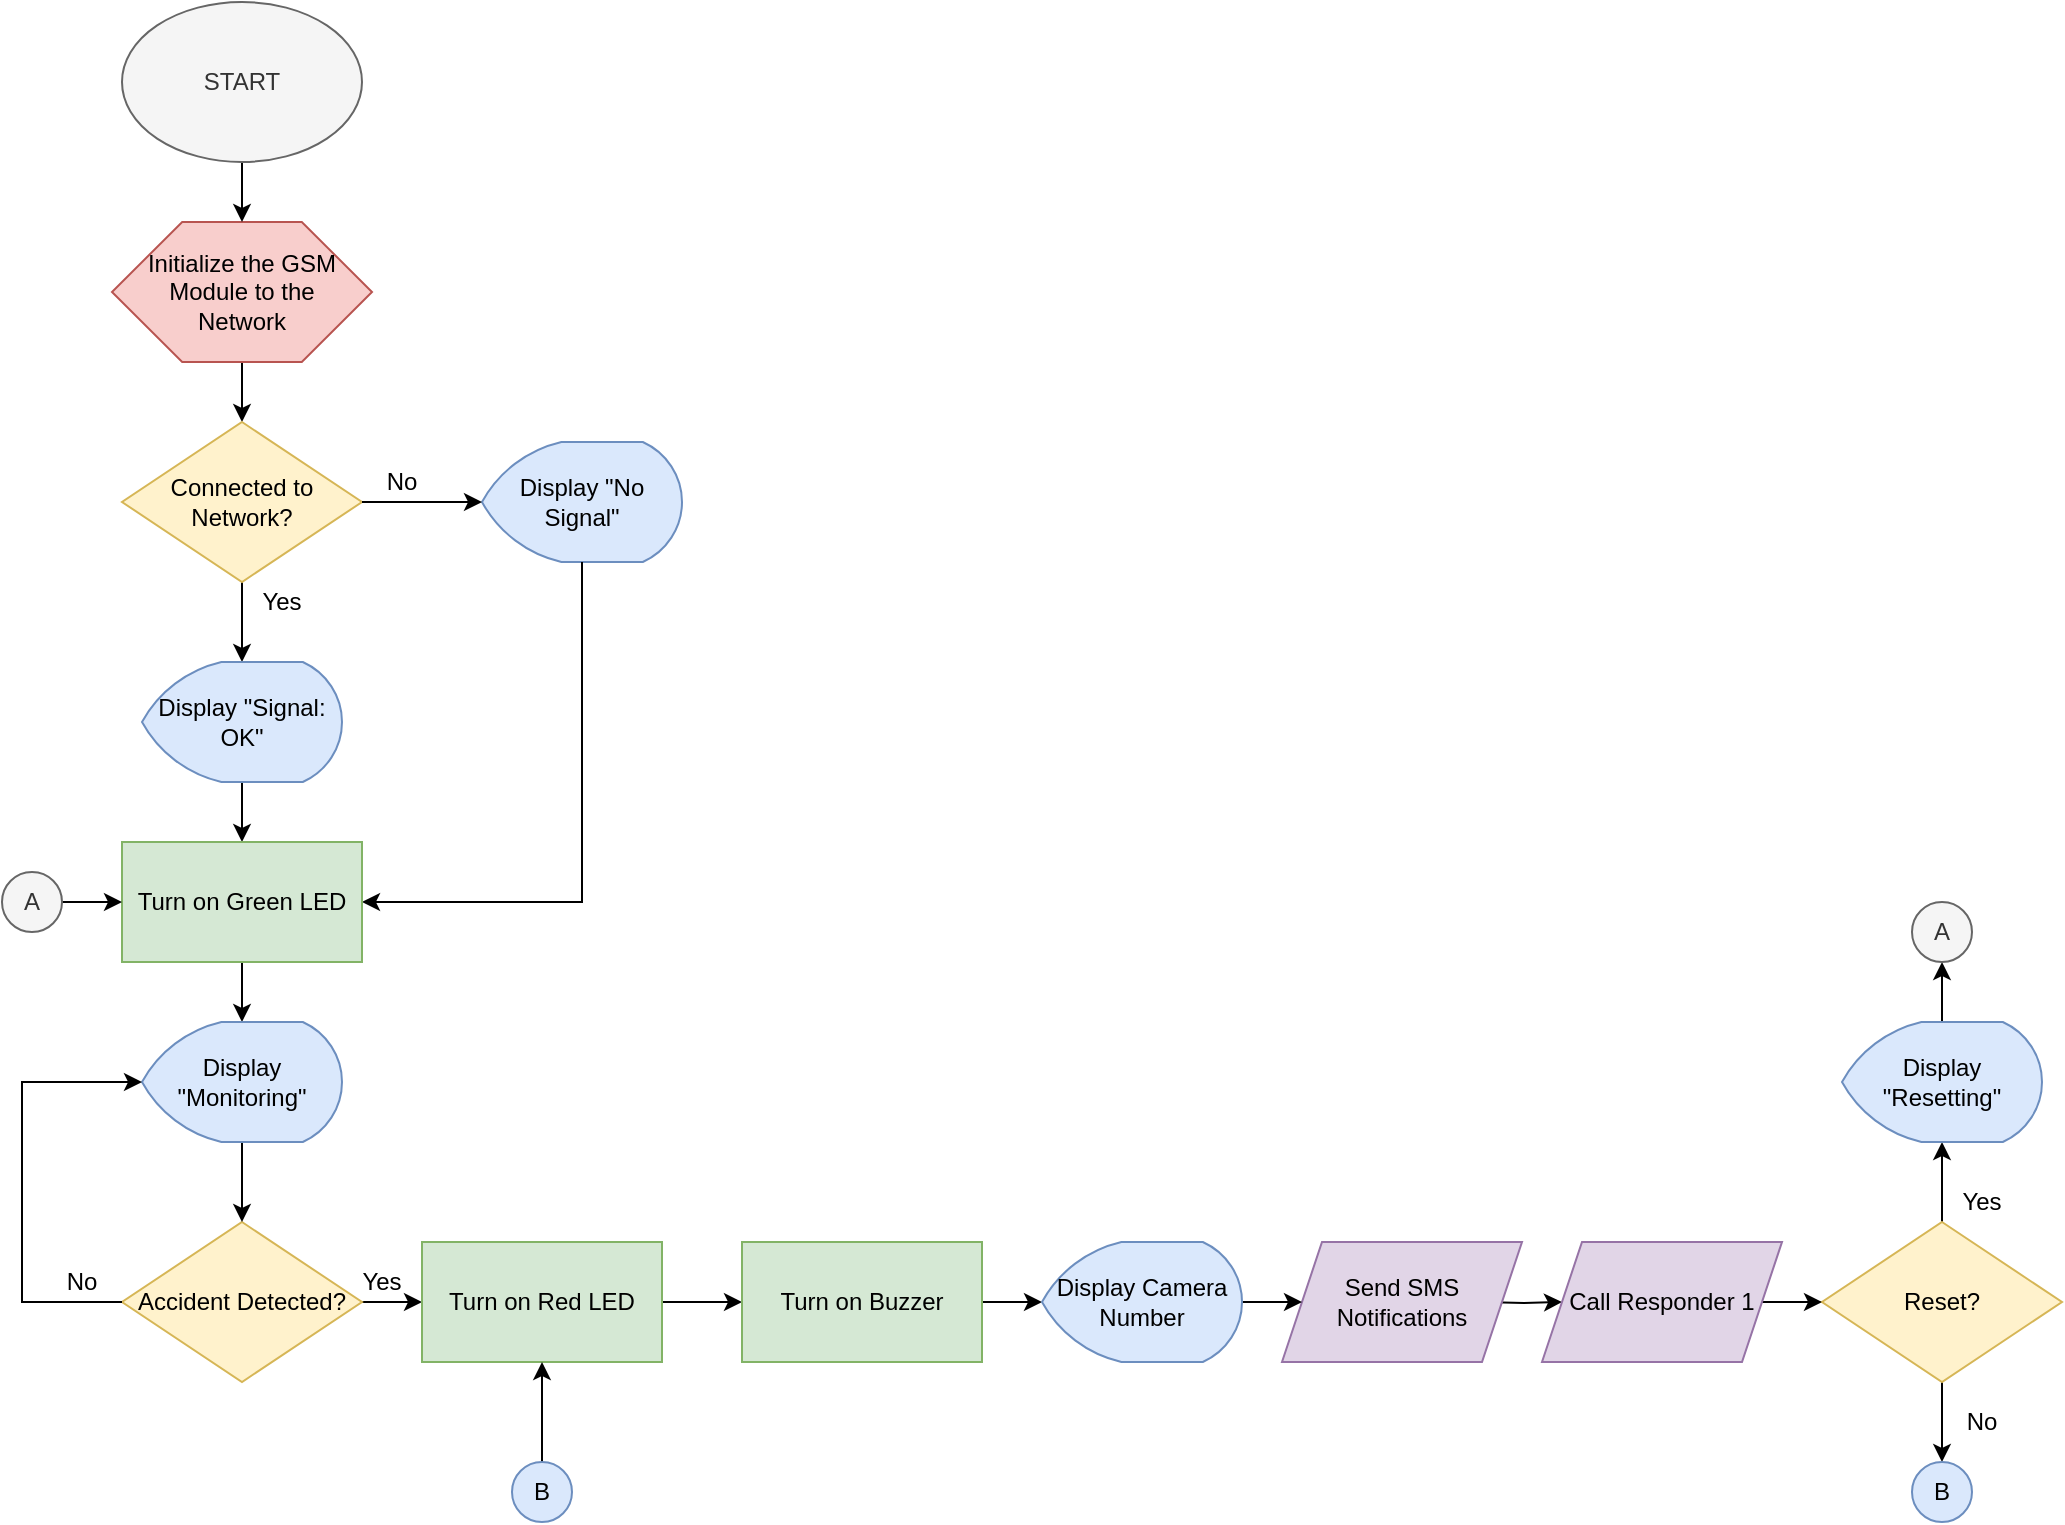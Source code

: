 <mxfile version="13.7.9" type="device"><diagram id="DoAcvvt4hXJtIPKlbpED" name="Page-1"><mxGraphModel dx="1022" dy="582" grid="1" gridSize="10" guides="1" tooltips="1" connect="1" arrows="1" fold="1" page="1" pageScale="1" pageWidth="1700" pageHeight="1100" math="0" shadow="0"><root><mxCell id="0"/><mxCell id="1" parent="0"/><mxCell id="nWtWLu7DmBUYAaAUTVEN-34" value="" style="edgeStyle=orthogonalEdgeStyle;rounded=0;orthogonalLoop=1;jettySize=auto;html=1;" parent="1" source="nWtWLu7DmBUYAaAUTVEN-30" edge="1"><mxGeometry relative="1" as="geometry"><mxPoint x="560" y="440" as="targetPoint"/></mxGeometry></mxCell><mxCell id="nWtWLu7DmBUYAaAUTVEN-30" value="" style="verticalLabelPosition=bottom;verticalAlign=top;html=1;shape=hexagon;perimeter=hexagonPerimeter2;arcSize=6;size=0.27;strokeWidth=1;fillColor=#f8cecc;strokeColor=#b85450;" parent="1" vertex="1"><mxGeometry x="495" y="340" width="130" height="70" as="geometry"/></mxCell><mxCell id="nWtWLu7DmBUYAaAUTVEN-32" value="" style="edgeStyle=orthogonalEdgeStyle;rounded=0;orthogonalLoop=1;jettySize=auto;html=1;" parent="1" source="nWtWLu7DmBUYAaAUTVEN-1" target="nWtWLu7DmBUYAaAUTVEN-30" edge="1"><mxGeometry relative="1" as="geometry"/></mxCell><mxCell id="nWtWLu7DmBUYAaAUTVEN-1" value="START" style="ellipse;whiteSpace=wrap;html=1;fillColor=#f5f5f5;strokeColor=#666666;fontColor=#333333;" parent="1" vertex="1"><mxGeometry x="500" y="230" width="120" height="80" as="geometry"/></mxCell><mxCell id="nWtWLu7DmBUYAaAUTVEN-2" value="Initialize the GSM Module to the Network" style="rounded=0;whiteSpace=wrap;html=1;fillColor=none;strokeColor=none;" parent="1" vertex="1"><mxGeometry x="510" y="340" width="100" height="70" as="geometry"/></mxCell><mxCell id="nWtWLu7DmBUYAaAUTVEN-14" value="" style="edgeStyle=orthogonalEdgeStyle;rounded=0;orthogonalLoop=1;jettySize=auto;html=1;" parent="1" source="nWtWLu7DmBUYAaAUTVEN-7" edge="1"><mxGeometry relative="1" as="geometry"><mxPoint x="560" y="560" as="targetPoint"/></mxGeometry></mxCell><mxCell id="nWtWLu7DmBUYAaAUTVEN-7" value="Connected to Network?" style="rhombus;whiteSpace=wrap;html=1;fillColor=#fff2cc;strokeColor=#d6b656;" parent="1" vertex="1"><mxGeometry x="500" y="440" width="120" height="80" as="geometry"/></mxCell><mxCell id="nWtWLu7DmBUYAaAUTVEN-10" value="Display &quot;No Signal&quot;" style="strokeWidth=1;html=1;shape=mxgraph.flowchart.display;whiteSpace=wrap;fillColor=#dae8fc;strokeColor=#6c8ebf;" parent="1" vertex="1"><mxGeometry x="680" y="450" width="100" height="60" as="geometry"/></mxCell><mxCell id="nWtWLu7DmBUYAaAUTVEN-11" value="" style="edgeStyle=orthogonalEdgeStyle;rounded=0;orthogonalLoop=1;jettySize=auto;html=1;" parent="1" source="nWtWLu7DmBUYAaAUTVEN-7" target="nWtWLu7DmBUYAaAUTVEN-10" edge="1"><mxGeometry relative="1" as="geometry"><mxPoint x="620" y="480" as="sourcePoint"/><mxPoint x="700" y="480" as="targetPoint"/></mxGeometry></mxCell><mxCell id="nWtWLu7DmBUYAaAUTVEN-19" value="" style="edgeStyle=orthogonalEdgeStyle;rounded=0;orthogonalLoop=1;jettySize=auto;html=1;" parent="1" source="nWtWLu7DmBUYAaAUTVEN-15" edge="1"><mxGeometry relative="1" as="geometry"><mxPoint x="560" y="650" as="targetPoint"/></mxGeometry></mxCell><mxCell id="nWtWLu7DmBUYAaAUTVEN-15" value="Display &quot;Signal: OK&quot;" style="strokeWidth=1;html=1;shape=mxgraph.flowchart.display;whiteSpace=wrap;fillColor=#dae8fc;strokeColor=#6c8ebf;" parent="1" vertex="1"><mxGeometry x="510" y="560" width="100" height="60" as="geometry"/></mxCell><mxCell id="nWtWLu7DmBUYAaAUTVEN-16" value="No" style="text;html=1;strokeColor=none;fillColor=none;align=center;verticalAlign=middle;whiteSpace=wrap;rounded=0;" parent="1" vertex="1"><mxGeometry x="620" y="460" width="40" height="20" as="geometry"/></mxCell><mxCell id="nWtWLu7DmBUYAaAUTVEN-17" value="Yes" style="text;html=1;strokeColor=none;fillColor=none;align=center;verticalAlign=middle;whiteSpace=wrap;rounded=0;" parent="1" vertex="1"><mxGeometry x="560" y="520" width="40" height="20" as="geometry"/></mxCell><mxCell id="nWtWLu7DmBUYAaAUTVEN-20" value="" style="endArrow=classic;html=1;exitX=0.5;exitY=1;exitDx=0;exitDy=0;exitPerimeter=0;rounded=0;entryX=1;entryY=0.5;entryDx=0;entryDy=0;" parent="1" source="nWtWLu7DmBUYAaAUTVEN-10" target="nWtWLu7DmBUYAaAUTVEN-21" edge="1"><mxGeometry width="50" height="50" relative="1" as="geometry"><mxPoint x="690" y="730" as="sourcePoint"/><mxPoint x="680" y="690" as="targetPoint"/><Array as="points"><mxPoint x="730" y="680"/></Array></mxGeometry></mxCell><mxCell id="nWtWLu7DmBUYAaAUTVEN-24" value="" style="edgeStyle=orthogonalEdgeStyle;rounded=0;orthogonalLoop=1;jettySize=auto;html=1;" parent="1" source="nWtWLu7DmBUYAaAUTVEN-21" target="nWtWLu7DmBUYAaAUTVEN-23" edge="1"><mxGeometry relative="1" as="geometry"/></mxCell><mxCell id="nWtWLu7DmBUYAaAUTVEN-21" value="Turn on Green LED" style="rounded=0;whiteSpace=wrap;html=1;strokeWidth=1;fillColor=#d5e8d4;strokeColor=#82b366;" parent="1" vertex="1"><mxGeometry x="500" y="650" width="120" height="60" as="geometry"/></mxCell><mxCell id="nWtWLu7DmBUYAaAUTVEN-38" value="" style="edgeStyle=orthogonalEdgeStyle;rounded=0;orthogonalLoop=1;jettySize=auto;html=1;" parent="1" source="nWtWLu7DmBUYAaAUTVEN-22" target="nWtWLu7DmBUYAaAUTVEN-28" edge="1"><mxGeometry relative="1" as="geometry"/></mxCell><mxCell id="nWtWLu7DmBUYAaAUTVEN-22" value="Accident Detected?" style="rhombus;whiteSpace=wrap;html=1;fillColor=#fff2cc;strokeColor=#d6b656;" parent="1" vertex="1"><mxGeometry x="500" y="840" width="120" height="80" as="geometry"/></mxCell><mxCell id="nWtWLu7DmBUYAaAUTVEN-25" value="" style="edgeStyle=orthogonalEdgeStyle;rounded=0;orthogonalLoop=1;jettySize=auto;html=1;" parent="1" source="nWtWLu7DmBUYAaAUTVEN-23" target="nWtWLu7DmBUYAaAUTVEN-22" edge="1"><mxGeometry relative="1" as="geometry"/></mxCell><mxCell id="nWtWLu7DmBUYAaAUTVEN-23" value="Display &quot;Monitoring&quot;" style="strokeWidth=1;html=1;shape=mxgraph.flowchart.display;whiteSpace=wrap;fillColor=#dae8fc;strokeColor=#6c8ebf;" parent="1" vertex="1"><mxGeometry x="510" y="740" width="100" height="60" as="geometry"/></mxCell><mxCell id="nWtWLu7DmBUYAaAUTVEN-26" value="" style="endArrow=classic;html=1;entryX=0;entryY=0.5;entryDx=0;entryDy=0;entryPerimeter=0;exitX=0;exitY=0.5;exitDx=0;exitDy=0;rounded=0;" parent="1" source="nWtWLu7DmBUYAaAUTVEN-22" target="nWtWLu7DmBUYAaAUTVEN-23" edge="1"><mxGeometry width="50" height="50" relative="1" as="geometry"><mxPoint x="400" y="860" as="sourcePoint"/><mxPoint x="450" y="810" as="targetPoint"/><Array as="points"><mxPoint x="450" y="880"/><mxPoint x="450" y="770"/></Array></mxGeometry></mxCell><mxCell id="nWtWLu7DmBUYAaAUTVEN-27" value="No" style="text;html=1;strokeColor=none;fillColor=none;align=center;verticalAlign=middle;whiteSpace=wrap;rounded=0;" parent="1" vertex="1"><mxGeometry x="460" y="860" width="40" height="20" as="geometry"/></mxCell><mxCell id="nWtWLu7DmBUYAaAUTVEN-39" value="" style="edgeStyle=orthogonalEdgeStyle;rounded=0;orthogonalLoop=1;jettySize=auto;html=1;" parent="1" source="nWtWLu7DmBUYAaAUTVEN-28" target="nWtWLu7DmBUYAaAUTVEN-29" edge="1"><mxGeometry relative="1" as="geometry"/></mxCell><mxCell id="nWtWLu7DmBUYAaAUTVEN-28" value="Turn on Red LED" style="rounded=0;whiteSpace=wrap;html=1;strokeWidth=1;fillColor=#d5e8d4;strokeColor=#82b366;" parent="1" vertex="1"><mxGeometry x="650" y="850" width="120" height="60" as="geometry"/></mxCell><mxCell id="nWtWLu7DmBUYAaAUTVEN-58" value="" style="edgeStyle=orthogonalEdgeStyle;rounded=0;orthogonalLoop=1;jettySize=auto;html=1;" parent="1" source="nWtWLu7DmBUYAaAUTVEN-29" target="nWtWLu7DmBUYAaAUTVEN-57" edge="1"><mxGeometry relative="1" as="geometry"/></mxCell><mxCell id="nWtWLu7DmBUYAaAUTVEN-29" value="Turn on Buzzer" style="rounded=0;whiteSpace=wrap;html=1;strokeWidth=1;fillColor=#d5e8d4;strokeColor=#82b366;" parent="1" vertex="1"><mxGeometry x="810" y="850" width="120" height="60" as="geometry"/></mxCell><mxCell id="nWtWLu7DmBUYAaAUTVEN-41" value="" style="edgeStyle=orthogonalEdgeStyle;rounded=0;orthogonalLoop=1;jettySize=auto;html=1;" parent="1" target="nWtWLu7DmBUYAaAUTVEN-36" edge="1"><mxGeometry relative="1" as="geometry"><mxPoint x="1180" y="880" as="sourcePoint"/></mxGeometry></mxCell><mxCell id="nWtWLu7DmBUYAaAUTVEN-35" value="Send SMS Notifications" style="shape=parallelogram;perimeter=parallelogramPerimeter;whiteSpace=wrap;html=1;fixedSize=1;strokeWidth=1;fillColor=#e1d5e7;strokeColor=#9673a6;" parent="1" vertex="1"><mxGeometry x="1080" y="850" width="120" height="60" as="geometry"/></mxCell><mxCell id="nWtWLu7DmBUYAaAUTVEN-42" value="" style="edgeStyle=orthogonalEdgeStyle;rounded=0;orthogonalLoop=1;jettySize=auto;html=1;" parent="1" source="nWtWLu7DmBUYAaAUTVEN-36" target="nWtWLu7DmBUYAaAUTVEN-37" edge="1"><mxGeometry relative="1" as="geometry"/></mxCell><mxCell id="nWtWLu7DmBUYAaAUTVEN-36" value="Call Responder 1" style="shape=parallelogram;perimeter=parallelogramPerimeter;whiteSpace=wrap;html=1;fixedSize=1;strokeWidth=1;fillColor=#e1d5e7;strokeColor=#9673a6;" parent="1" vertex="1"><mxGeometry x="1210" y="850" width="120" height="60" as="geometry"/></mxCell><mxCell id="nWtWLu7DmBUYAaAUTVEN-45" value="" style="edgeStyle=orthogonalEdgeStyle;rounded=0;orthogonalLoop=1;jettySize=auto;html=1;" parent="1" source="nWtWLu7DmBUYAaAUTVEN-37" edge="1"><mxGeometry relative="1" as="geometry"><mxPoint x="1410" y="800" as="targetPoint"/></mxGeometry></mxCell><mxCell id="nWtWLu7DmBUYAaAUTVEN-46" value="" style="edgeStyle=orthogonalEdgeStyle;rounded=0;orthogonalLoop=1;jettySize=auto;html=1;" parent="1" source="nWtWLu7DmBUYAaAUTVEN-37" target="nWtWLu7DmBUYAaAUTVEN-44" edge="1"><mxGeometry relative="1" as="geometry"/></mxCell><mxCell id="nWtWLu7DmBUYAaAUTVEN-37" value="Reset?" style="rhombus;whiteSpace=wrap;html=1;fillColor=#fff2cc;strokeColor=#d6b656;" parent="1" vertex="1"><mxGeometry x="1350" y="840" width="120" height="80" as="geometry"/></mxCell><mxCell id="nWtWLu7DmBUYAaAUTVEN-44" value="B" style="ellipse;whiteSpace=wrap;html=1;aspect=fixed;strokeWidth=1;fillColor=#dae8fc;strokeColor=#6c8ebf;" parent="1" vertex="1"><mxGeometry x="1395" y="960" width="30" height="30" as="geometry"/></mxCell><mxCell id="nWtWLu7DmBUYAaAUTVEN-47" value="Yes" style="text;html=1;strokeColor=none;fillColor=none;align=center;verticalAlign=middle;whiteSpace=wrap;rounded=0;" parent="1" vertex="1"><mxGeometry x="610" y="860" width="40" height="20" as="geometry"/></mxCell><mxCell id="nWtWLu7DmBUYAaAUTVEN-48" value="Yes" style="text;html=1;strokeColor=none;fillColor=none;align=center;verticalAlign=middle;whiteSpace=wrap;rounded=0;" parent="1" vertex="1"><mxGeometry x="1410" y="820" width="40" height="20" as="geometry"/></mxCell><mxCell id="nWtWLu7DmBUYAaAUTVEN-49" value="No" style="text;html=1;strokeColor=none;fillColor=none;align=center;verticalAlign=middle;whiteSpace=wrap;rounded=0;" parent="1" vertex="1"><mxGeometry x="1410" y="930" width="40" height="20" as="geometry"/></mxCell><mxCell id="nWtWLu7DmBUYAaAUTVEN-54" value="" style="edgeStyle=orthogonalEdgeStyle;rounded=0;orthogonalLoop=1;jettySize=auto;html=1;" parent="1" source="nWtWLu7DmBUYAaAUTVEN-50" target="nWtWLu7DmBUYAaAUTVEN-21" edge="1"><mxGeometry relative="1" as="geometry"/></mxCell><mxCell id="nWtWLu7DmBUYAaAUTVEN-50" value="A" style="ellipse;whiteSpace=wrap;html=1;aspect=fixed;strokeWidth=1;fillColor=#f5f5f5;strokeColor=#666666;fontColor=#333333;" parent="1" vertex="1"><mxGeometry x="440" y="665" width="30" height="30" as="geometry"/></mxCell><mxCell id="nWtWLu7DmBUYAaAUTVEN-53" value="" style="edgeStyle=orthogonalEdgeStyle;rounded=0;orthogonalLoop=1;jettySize=auto;html=1;" parent="1" source="nWtWLu7DmBUYAaAUTVEN-51" target="nWtWLu7DmBUYAaAUTVEN-52" edge="1"><mxGeometry relative="1" as="geometry"/></mxCell><mxCell id="nWtWLu7DmBUYAaAUTVEN-51" value="Display &quot;Resetting&quot;" style="strokeWidth=1;html=1;shape=mxgraph.flowchart.display;whiteSpace=wrap;fillColor=#dae8fc;strokeColor=#6c8ebf;" parent="1" vertex="1"><mxGeometry x="1360" y="740" width="100" height="60" as="geometry"/></mxCell><mxCell id="nWtWLu7DmBUYAaAUTVEN-52" value="A" style="ellipse;whiteSpace=wrap;html=1;aspect=fixed;strokeWidth=1;fillColor=#f5f5f5;strokeColor=#666666;fontColor=#333333;" parent="1" vertex="1"><mxGeometry x="1395" y="680" width="30" height="30" as="geometry"/></mxCell><mxCell id="nWtWLu7DmBUYAaAUTVEN-56" value="" style="edgeStyle=orthogonalEdgeStyle;rounded=0;orthogonalLoop=1;jettySize=auto;html=1;" parent="1" source="nWtWLu7DmBUYAaAUTVEN-55" target="nWtWLu7DmBUYAaAUTVEN-28" edge="1"><mxGeometry relative="1" as="geometry"/></mxCell><mxCell id="nWtWLu7DmBUYAaAUTVEN-55" value="B" style="ellipse;whiteSpace=wrap;html=1;aspect=fixed;strokeWidth=1;fillColor=#dae8fc;strokeColor=#6c8ebf;" parent="1" vertex="1"><mxGeometry x="695" y="960" width="30" height="30" as="geometry"/></mxCell><mxCell id="nWtWLu7DmBUYAaAUTVEN-59" value="" style="edgeStyle=orthogonalEdgeStyle;rounded=0;orthogonalLoop=1;jettySize=auto;html=1;" parent="1" source="nWtWLu7DmBUYAaAUTVEN-57" target="nWtWLu7DmBUYAaAUTVEN-35" edge="1"><mxGeometry relative="1" as="geometry"/></mxCell><mxCell id="nWtWLu7DmBUYAaAUTVEN-57" value="Display Camera Number" style="strokeWidth=1;html=1;shape=mxgraph.flowchart.display;whiteSpace=wrap;fillColor=#dae8fc;strokeColor=#6c8ebf;" parent="1" vertex="1"><mxGeometry x="960" y="850" width="100" height="60" as="geometry"/></mxCell></root></mxGraphModel></diagram></mxfile>